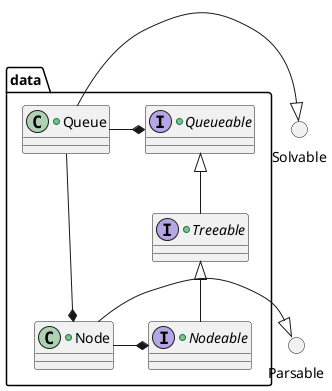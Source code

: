 @startuml

package data {

    +interface data.Queueable {

    }

    +interface Treeable extends data.Queueable{

    }

    +interface data.Nodeable extends Treeable{

    }

    +class data.Queue {

    }

    +class data.Node {

    }

    data.Queue       -right-*    data.Queueable
    data.Node        -right-*    data.Nodeable
}

    () Solvable
    () Parsable

    data.Queue       -right-|>   Solvable
    data.Node        -right-|>   Parsable
    data.Queue       ---*     data.Node

@enduml